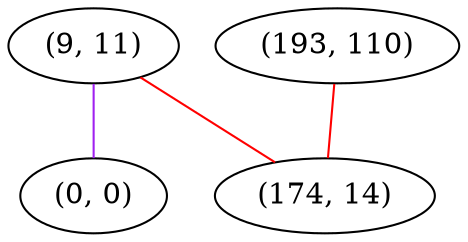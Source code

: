 graph "" {
"(9, 11)";
"(193, 110)";
"(0, 0)";
"(174, 14)";
"(9, 11)" -- "(0, 0)"  [color=purple, key=0, weight=4];
"(9, 11)" -- "(174, 14)"  [color=red, key=0, weight=1];
"(193, 110)" -- "(174, 14)"  [color=red, key=0, weight=1];
}
